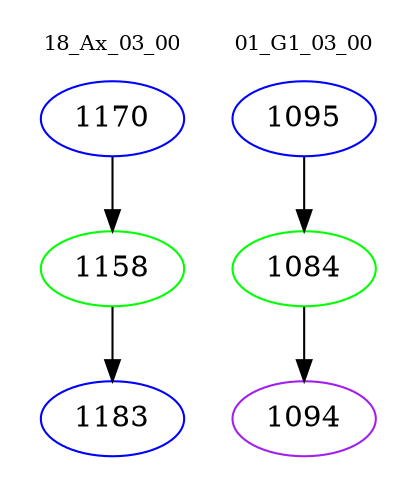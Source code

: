 digraph{
subgraph cluster_0 {
color = white
label = "18_Ax_03_00";
fontsize=10;
T0_1170 [label="1170", color="blue"]
T0_1170 -> T0_1158 [color="black"]
T0_1158 [label="1158", color="green"]
T0_1158 -> T0_1183 [color="black"]
T0_1183 [label="1183", color="blue"]
}
subgraph cluster_1 {
color = white
label = "01_G1_03_00";
fontsize=10;
T1_1095 [label="1095", color="blue"]
T1_1095 -> T1_1084 [color="black"]
T1_1084 [label="1084", color="green"]
T1_1084 -> T1_1094 [color="black"]
T1_1094 [label="1094", color="purple"]
}
}
